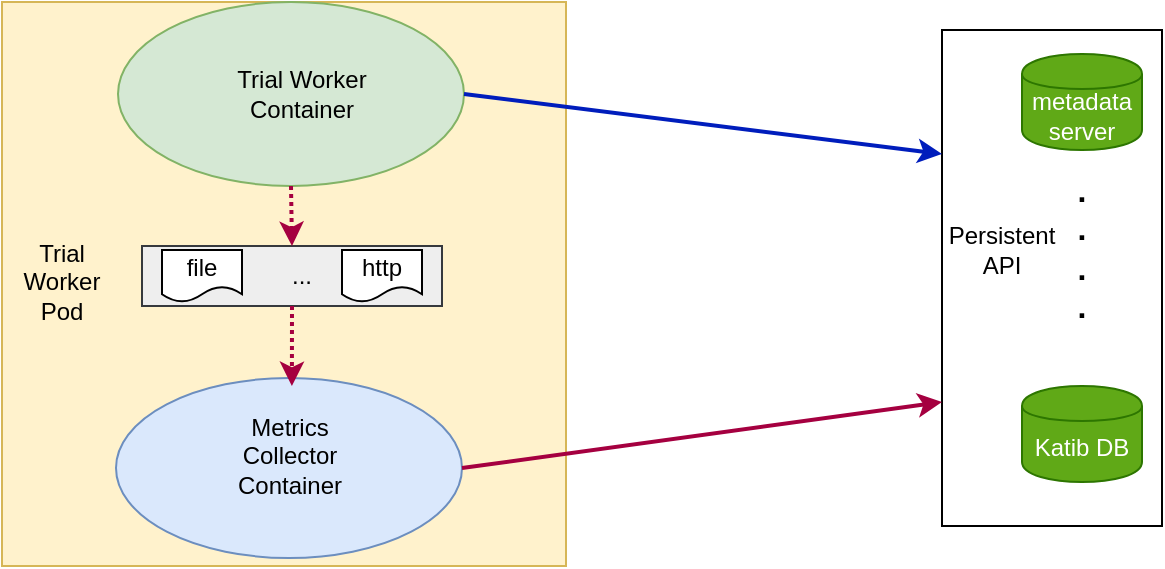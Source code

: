 <mxfile version="10.9.8" type="github"><diagram id="IQWQ45eyvSHsyr0ls5EM" name="Page-1"><mxGraphModel dx="1186" dy="814" grid="1" gridSize="10" guides="1" tooltips="1" connect="1" arrows="1" fold="1" page="1" pageScale="1" pageWidth="850" pageHeight="1100" math="0" shadow="0"><root><mxCell id="0"/><mxCell id="1" parent="0"/><mxCell id="QMdrC8liKdnkrzWwinGD-1" value="" style="whiteSpace=wrap;html=1;aspect=fixed;fillColor=#fff2cc;strokeColor=#d6b656;" vertex="1" parent="1"><mxGeometry x="190" y="338" width="282" height="282" as="geometry"/></mxCell><mxCell id="QMdrC8liKdnkrzWwinGD-17" value="" style="rounded=0;whiteSpace=wrap;html=1;fillColor=#eeeeee;strokeColor=#36393d;" vertex="1" parent="1"><mxGeometry x="260" y="460" width="150" height="30" as="geometry"/></mxCell><mxCell id="QMdrC8liKdnkrzWwinGD-9" value="" style="rounded=0;whiteSpace=wrap;html=1;" vertex="1" parent="1"><mxGeometry x="660" y="352" width="110" height="248" as="geometry"/></mxCell><mxCell id="QMdrC8liKdnkrzWwinGD-2" value="" style="ellipse;whiteSpace=wrap;html=1;fillColor=#d5e8d4;strokeColor=#82b366;" vertex="1" parent="1"><mxGeometry x="248" y="338" width="173" height="92" as="geometry"/></mxCell><mxCell id="QMdrC8liKdnkrzWwinGD-3" value="" style="ellipse;whiteSpace=wrap;html=1;fillColor=#dae8fc;strokeColor=#6c8ebf;" vertex="1" parent="1"><mxGeometry x="247" y="526" width="173" height="90" as="geometry"/></mxCell><mxCell id="QMdrC8liKdnkrzWwinGD-6" value="file" style="shape=document;whiteSpace=wrap;html=1;boundedLbl=1;" vertex="1" parent="1"><mxGeometry x="270" y="462" width="40" height="26" as="geometry"/></mxCell><mxCell id="QMdrC8liKdnkrzWwinGD-7" value="Katib DB" style="shape=cylinder;whiteSpace=wrap;html=1;boundedLbl=1;backgroundOutline=1;fillColor=#60a917;strokeColor=#2D7600;fontColor=#ffffff;" vertex="1" parent="1"><mxGeometry x="700" y="530" width="60" height="48" as="geometry"/></mxCell><mxCell id="QMdrC8liKdnkrzWwinGD-8" value="metadata server" style="shape=cylinder;whiteSpace=wrap;html=1;boundedLbl=1;backgroundOutline=1;fillColor=#60a917;strokeColor=#2D7600;fontColor=#ffffff;" vertex="1" parent="1"><mxGeometry x="700" y="364" width="60" height="48" as="geometry"/></mxCell><mxCell id="QMdrC8liKdnkrzWwinGD-14" value="&lt;font style=&quot;font-size: 16px&quot;&gt;&lt;b&gt;.&lt;br&gt;.&lt;br&gt;.&lt;br&gt;.&lt;/b&gt;&lt;/font&gt;" style="text;html=1;strokeColor=none;fillColor=none;align=center;verticalAlign=middle;whiteSpace=wrap;rounded=0;" vertex="1" parent="1"><mxGeometry x="710" y="451" width="40" height="20" as="geometry"/></mxCell><mxCell id="QMdrC8liKdnkrzWwinGD-18" value="..." style="text;html=1;strokeColor=none;fillColor=none;align=center;verticalAlign=middle;whiteSpace=wrap;rounded=0;" vertex="1" parent="1"><mxGeometry x="320" y="465" width="40" height="20" as="geometry"/></mxCell><mxCell id="QMdrC8liKdnkrzWwinGD-20" value="" style="endArrow=classic;html=1;exitX=1;exitY=0.5;exitDx=0;exitDy=0;entryX=0;entryY=0.25;entryDx=0;entryDy=0;fillColor=#0050ef;strokeColor=#001DBC;strokeWidth=2;" edge="1" parent="1" source="QMdrC8liKdnkrzWwinGD-2" target="QMdrC8liKdnkrzWwinGD-9"><mxGeometry width="50" height="50" relative="1" as="geometry"><mxPoint x="190" y="690" as="sourcePoint"/><mxPoint x="670" y="420" as="targetPoint"/></mxGeometry></mxCell><mxCell id="QMdrC8liKdnkrzWwinGD-21" value="" style="endArrow=classic;html=1;exitX=1;exitY=0.5;exitDx=0;exitDy=0;entryX=0;entryY=0.75;entryDx=0;entryDy=0;fillColor=#d80073;strokeColor=#A50040;strokeWidth=2;" edge="1" parent="1" source="QMdrC8liKdnkrzWwinGD-3" target="QMdrC8liKdnkrzWwinGD-9"><mxGeometry width="50" height="50" relative="1" as="geometry"><mxPoint x="480" y="480" as="sourcePoint"/><mxPoint x="680" y="430" as="targetPoint"/></mxGeometry></mxCell><mxCell id="QMdrC8liKdnkrzWwinGD-22" value="" style="endArrow=classic;html=1;exitX=0.5;exitY=1;exitDx=0;exitDy=0;entryX=0.5;entryY=0;entryDx=0;entryDy=0;dashed=1;dashPattern=1 1;fillColor=#d80073;strokeColor=#A50040;strokeWidth=2;" edge="1" parent="1" source="QMdrC8liKdnkrzWwinGD-2" target="QMdrC8liKdnkrzWwinGD-17"><mxGeometry width="50" height="50" relative="1" as="geometry"><mxPoint x="20" y="620" as="sourcePoint"/><mxPoint x="70" y="570" as="targetPoint"/></mxGeometry></mxCell><mxCell id="QMdrC8liKdnkrzWwinGD-23" value="" style="endArrow=classic;html=1;exitX=0.5;exitY=1;exitDx=0;exitDy=0;entryX=0.514;entryY=0.681;entryDx=0;entryDy=0;entryPerimeter=0;dashed=1;dashPattern=1 1;fillColor=#d80073;strokeColor=#A50040;strokeWidth=2;" edge="1" parent="1" source="QMdrC8liKdnkrzWwinGD-17" target="QMdrC8liKdnkrzWwinGD-1"><mxGeometry width="50" height="50" relative="1" as="geometry"><mxPoint x="344" y="440" as="sourcePoint"/><mxPoint x="345" y="470" as="targetPoint"/></mxGeometry></mxCell><mxCell id="QMdrC8liKdnkrzWwinGD-28" value="http" style="shape=document;whiteSpace=wrap;html=1;boundedLbl=1;" vertex="1" parent="1"><mxGeometry x="360" y="462" width="40" height="26" as="geometry"/></mxCell><mxCell id="QMdrC8liKdnkrzWwinGD-29" value="Trial Worker Container" style="text;html=1;strokeColor=none;fillColor=none;align=center;verticalAlign=middle;whiteSpace=wrap;rounded=0;" vertex="1" parent="1"><mxGeometry x="300" y="378" width="80" height="12" as="geometry"/></mxCell><mxCell id="QMdrC8liKdnkrzWwinGD-30" value="Metrics&lt;br&gt;Collector Container" style="text;html=1;strokeColor=none;fillColor=none;align=center;verticalAlign=middle;whiteSpace=wrap;rounded=0;" vertex="1" parent="1"><mxGeometry x="293.5" y="559" width="80" height="12" as="geometry"/></mxCell><mxCell id="QMdrC8liKdnkrzWwinGD-31" value="Persistent&lt;br&gt;API" style="text;html=1;strokeColor=none;fillColor=none;align=center;verticalAlign=middle;whiteSpace=wrap;rounded=0;" vertex="1" parent="1"><mxGeometry x="670" y="452" width="40" height="20" as="geometry"/></mxCell><mxCell id="QMdrC8liKdnkrzWwinGD-33" value="Trial Worker&lt;br&gt;Pod" style="text;html=1;strokeColor=none;fillColor=none;align=center;verticalAlign=middle;whiteSpace=wrap;rounded=0;" vertex="1" parent="1"><mxGeometry x="200" y="456" width="40" height="44" as="geometry"/></mxCell></root></mxGraphModel></diagram></mxfile>